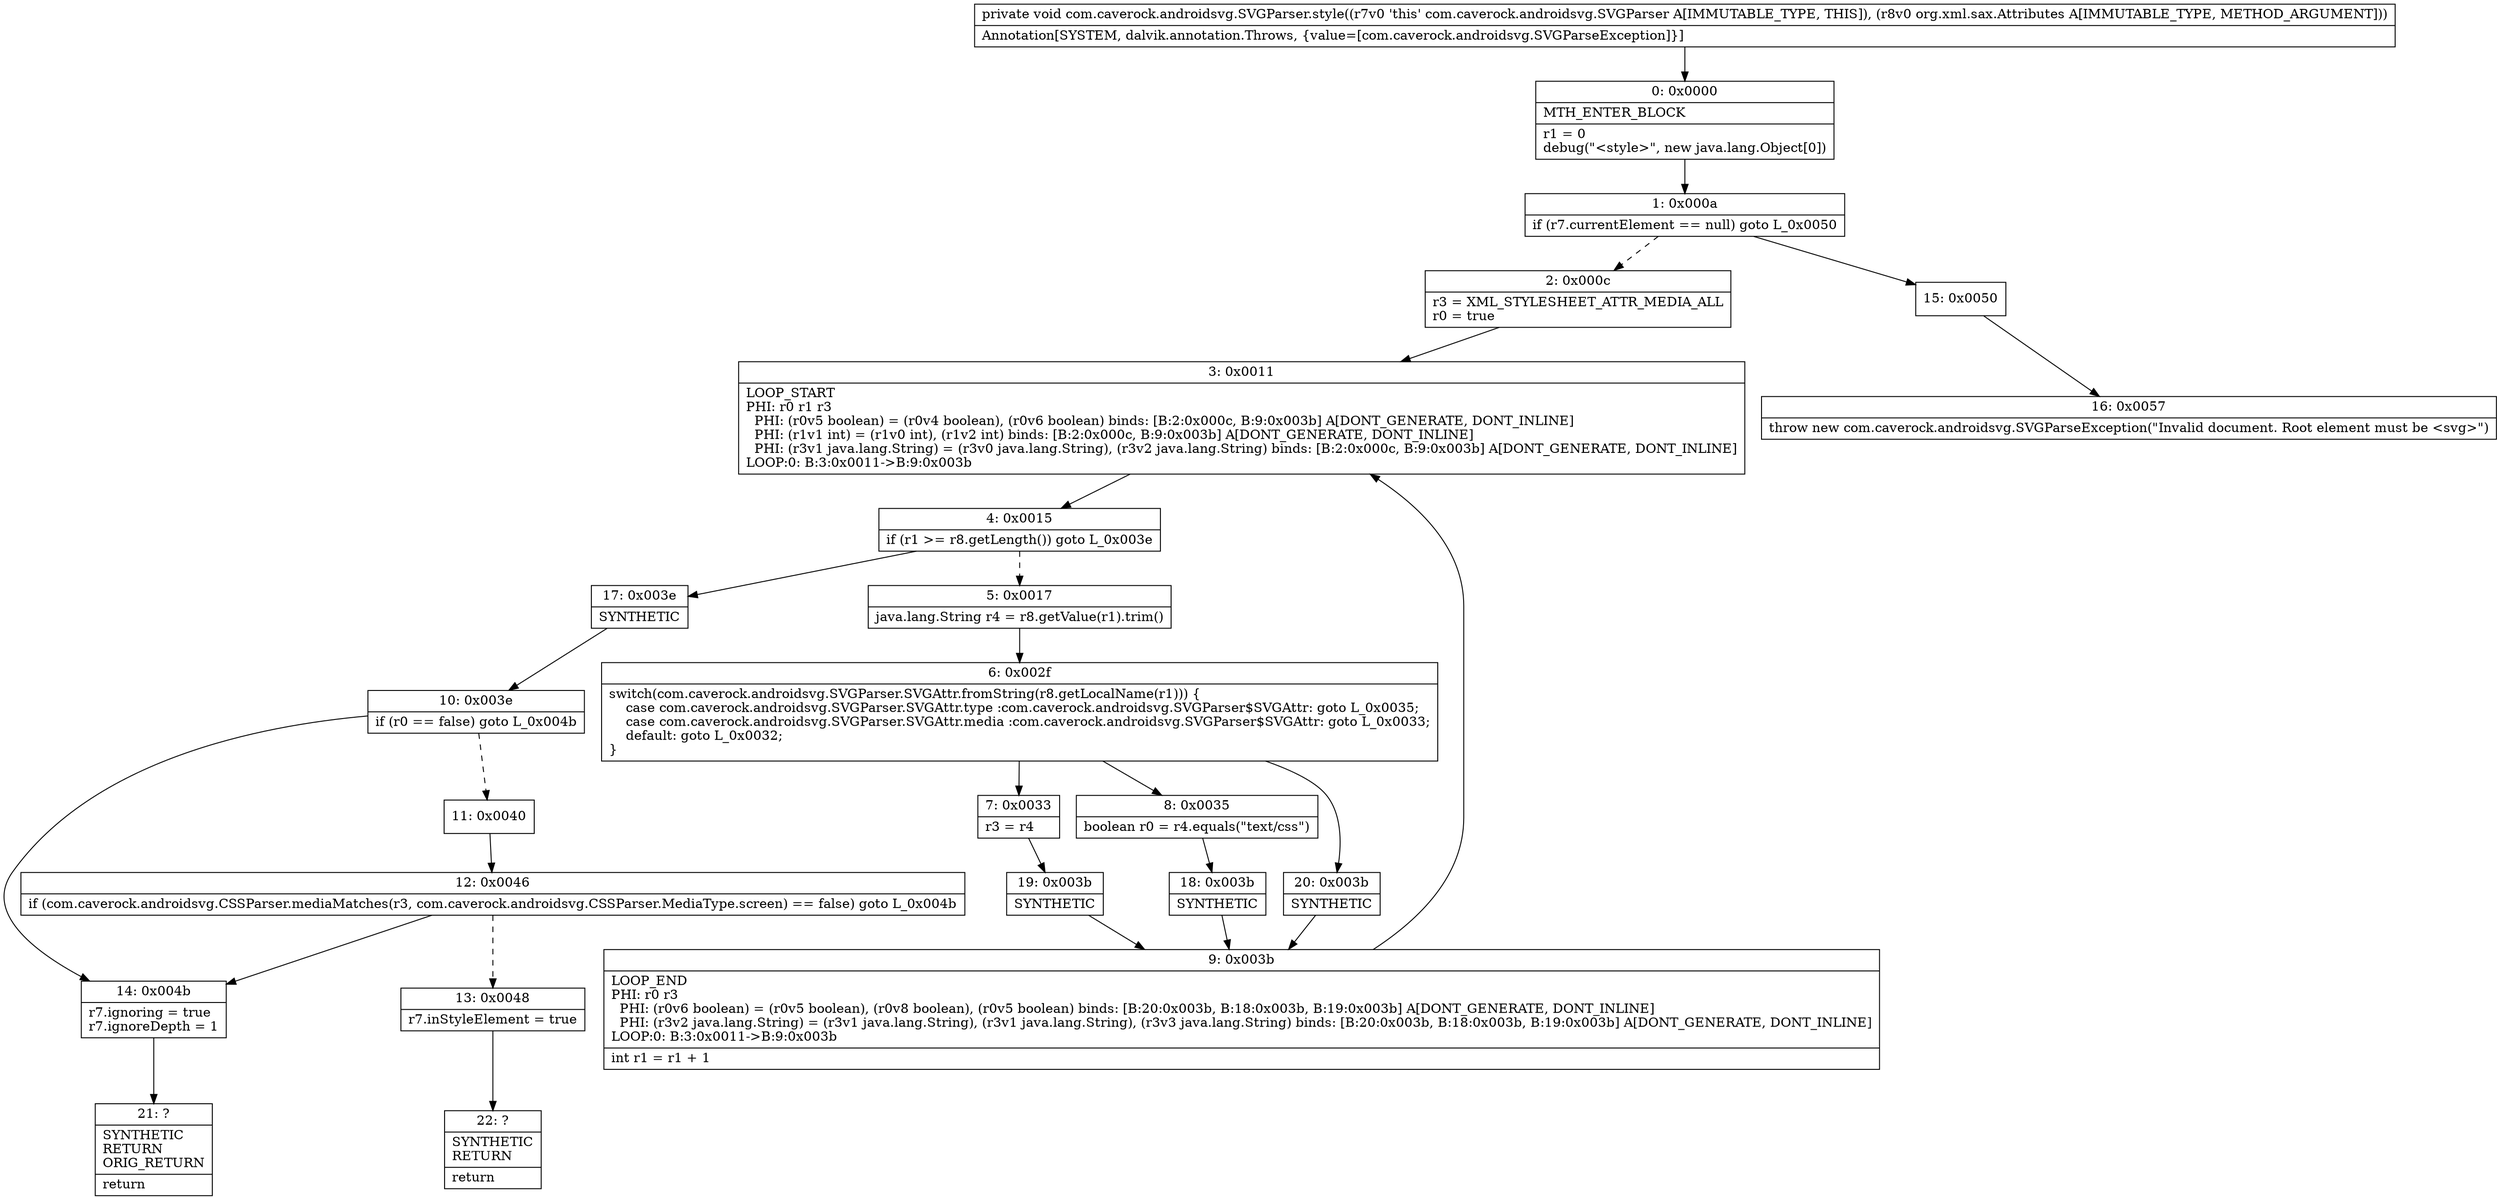 digraph "CFG forcom.caverock.androidsvg.SVGParser.style(Lorg\/xml\/sax\/Attributes;)V" {
Node_0 [shape=record,label="{0\:\ 0x0000|MTH_ENTER_BLOCK\l|r1 = 0\ldebug(\"\<style\>\", new java.lang.Object[0])\l}"];
Node_1 [shape=record,label="{1\:\ 0x000a|if (r7.currentElement == null) goto L_0x0050\l}"];
Node_2 [shape=record,label="{2\:\ 0x000c|r3 = XML_STYLESHEET_ATTR_MEDIA_ALL\lr0 = true\l}"];
Node_3 [shape=record,label="{3\:\ 0x0011|LOOP_START\lPHI: r0 r1 r3 \l  PHI: (r0v5 boolean) = (r0v4 boolean), (r0v6 boolean) binds: [B:2:0x000c, B:9:0x003b] A[DONT_GENERATE, DONT_INLINE]\l  PHI: (r1v1 int) = (r1v0 int), (r1v2 int) binds: [B:2:0x000c, B:9:0x003b] A[DONT_GENERATE, DONT_INLINE]\l  PHI: (r3v1 java.lang.String) = (r3v0 java.lang.String), (r3v2 java.lang.String) binds: [B:2:0x000c, B:9:0x003b] A[DONT_GENERATE, DONT_INLINE]\lLOOP:0: B:3:0x0011\-\>B:9:0x003b\l}"];
Node_4 [shape=record,label="{4\:\ 0x0015|if (r1 \>= r8.getLength()) goto L_0x003e\l}"];
Node_5 [shape=record,label="{5\:\ 0x0017|java.lang.String r4 = r8.getValue(r1).trim()\l}"];
Node_6 [shape=record,label="{6\:\ 0x002f|switch(com.caverock.androidsvg.SVGParser.SVGAttr.fromString(r8.getLocalName(r1))) \{\l    case com.caverock.androidsvg.SVGParser.SVGAttr.type :com.caverock.androidsvg.SVGParser$SVGAttr: goto L_0x0035;\l    case com.caverock.androidsvg.SVGParser.SVGAttr.media :com.caverock.androidsvg.SVGParser$SVGAttr: goto L_0x0033;\l    default: goto L_0x0032;\l\}\l}"];
Node_7 [shape=record,label="{7\:\ 0x0033|r3 = r4\l}"];
Node_8 [shape=record,label="{8\:\ 0x0035|boolean r0 = r4.equals(\"text\/css\")\l}"];
Node_9 [shape=record,label="{9\:\ 0x003b|LOOP_END\lPHI: r0 r3 \l  PHI: (r0v6 boolean) = (r0v5 boolean), (r0v8 boolean), (r0v5 boolean) binds: [B:20:0x003b, B:18:0x003b, B:19:0x003b] A[DONT_GENERATE, DONT_INLINE]\l  PHI: (r3v2 java.lang.String) = (r3v1 java.lang.String), (r3v1 java.lang.String), (r3v3 java.lang.String) binds: [B:20:0x003b, B:18:0x003b, B:19:0x003b] A[DONT_GENERATE, DONT_INLINE]\lLOOP:0: B:3:0x0011\-\>B:9:0x003b\l|int r1 = r1 + 1\l}"];
Node_10 [shape=record,label="{10\:\ 0x003e|if (r0 == false) goto L_0x004b\l}"];
Node_11 [shape=record,label="{11\:\ 0x0040}"];
Node_12 [shape=record,label="{12\:\ 0x0046|if (com.caverock.androidsvg.CSSParser.mediaMatches(r3, com.caverock.androidsvg.CSSParser.MediaType.screen) == false) goto L_0x004b\l}"];
Node_13 [shape=record,label="{13\:\ 0x0048|r7.inStyleElement = true\l}"];
Node_14 [shape=record,label="{14\:\ 0x004b|r7.ignoring = true\lr7.ignoreDepth = 1\l}"];
Node_15 [shape=record,label="{15\:\ 0x0050}"];
Node_16 [shape=record,label="{16\:\ 0x0057|throw new com.caverock.androidsvg.SVGParseException(\"Invalid document. Root element must be \<svg\>\")\l}"];
Node_17 [shape=record,label="{17\:\ 0x003e|SYNTHETIC\l}"];
Node_18 [shape=record,label="{18\:\ 0x003b|SYNTHETIC\l}"];
Node_19 [shape=record,label="{19\:\ 0x003b|SYNTHETIC\l}"];
Node_20 [shape=record,label="{20\:\ 0x003b|SYNTHETIC\l}"];
Node_21 [shape=record,label="{21\:\ ?|SYNTHETIC\lRETURN\lORIG_RETURN\l|return\l}"];
Node_22 [shape=record,label="{22\:\ ?|SYNTHETIC\lRETURN\l|return\l}"];
MethodNode[shape=record,label="{private void com.caverock.androidsvg.SVGParser.style((r7v0 'this' com.caverock.androidsvg.SVGParser A[IMMUTABLE_TYPE, THIS]), (r8v0 org.xml.sax.Attributes A[IMMUTABLE_TYPE, METHOD_ARGUMENT]))  | Annotation[SYSTEM, dalvik.annotation.Throws, \{value=[com.caverock.androidsvg.SVGParseException]\}]\l}"];
MethodNode -> Node_0;
Node_0 -> Node_1;
Node_1 -> Node_2[style=dashed];
Node_1 -> Node_15;
Node_2 -> Node_3;
Node_3 -> Node_4;
Node_4 -> Node_5[style=dashed];
Node_4 -> Node_17;
Node_5 -> Node_6;
Node_6 -> Node_7;
Node_6 -> Node_8;
Node_6 -> Node_20;
Node_7 -> Node_19;
Node_8 -> Node_18;
Node_9 -> Node_3;
Node_10 -> Node_11[style=dashed];
Node_10 -> Node_14;
Node_11 -> Node_12;
Node_12 -> Node_13[style=dashed];
Node_12 -> Node_14;
Node_13 -> Node_22;
Node_14 -> Node_21;
Node_15 -> Node_16;
Node_17 -> Node_10;
Node_18 -> Node_9;
Node_19 -> Node_9;
Node_20 -> Node_9;
}

